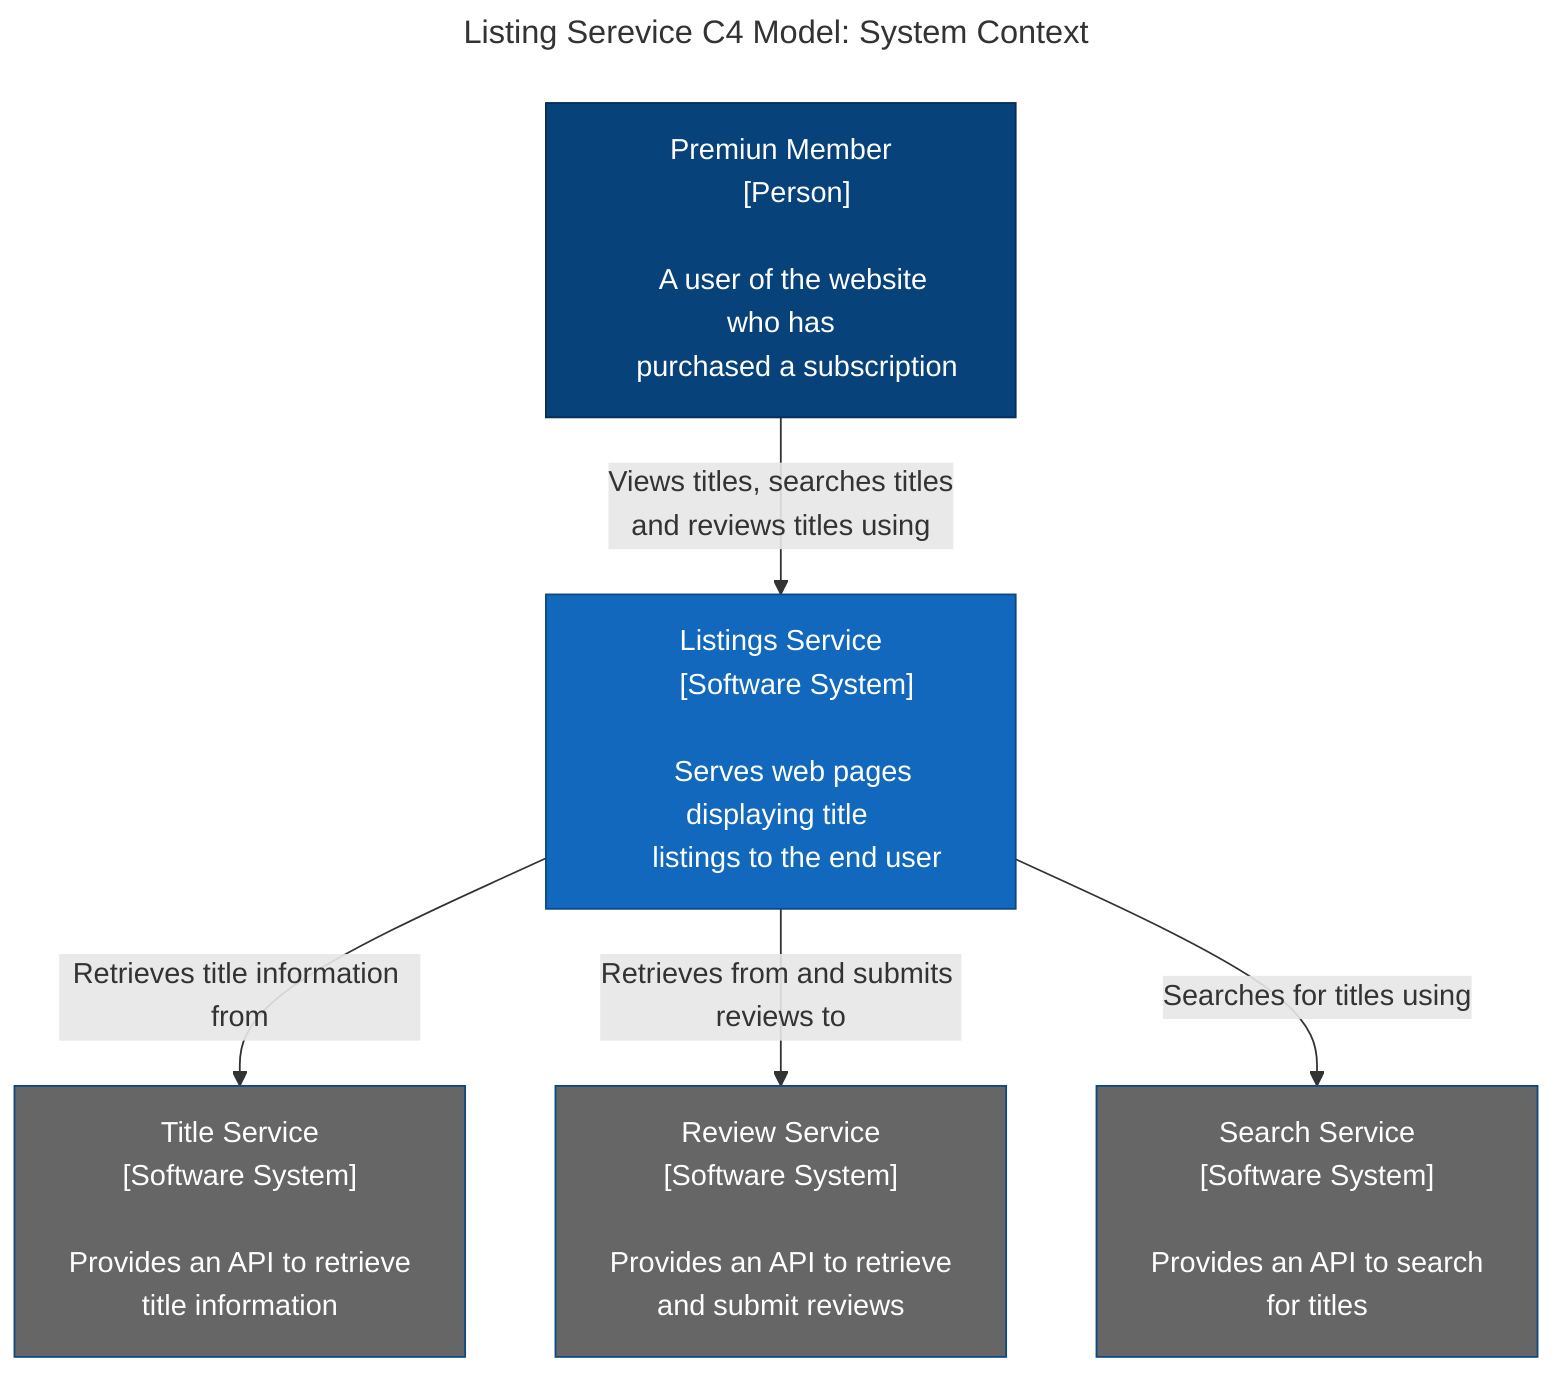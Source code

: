 ---
title: "Listing Serevice C4 Model: System Context"
---
flowchart TD
    User["Premiun Member
    [Person]
    
    A user of the website who has
    purchased a subscription"]

    LS["Listings Service
    [Software System]
    
    Serves web pages displaying title 
    listings to the end user"]

    TS["Title Service
    [Software System]
    
    Provides an API to retrieve  
    title information"]

    RS["Review Service
    [Software System]
    
    Provides an API to retrieve  
    and submit reviews"]

    SS["Search Service
    [Software System]
    
    Provides an API to search  
    for titles"]

    User-- "Views titles, searches titles\nand reviews titles using" -->LS
    LS-- "Retrieves title information from" -->TS
    LS-- "Retrieves from and submits reviews to" -->RS
    LS-- "Searches for titles using" -->SS

    classDef focusSystem fill:#1168bd,stroke:#0b4884,color:#ffffff
    classDef supportingSystem fill:#666,stroke:#0b4884,color:#ffffff
    classDef person fill:#08427b,stroke:#052e56,color:#ffffff

    class User person
    class LS focusSystem
    class TS,RS,SS supportingSystem